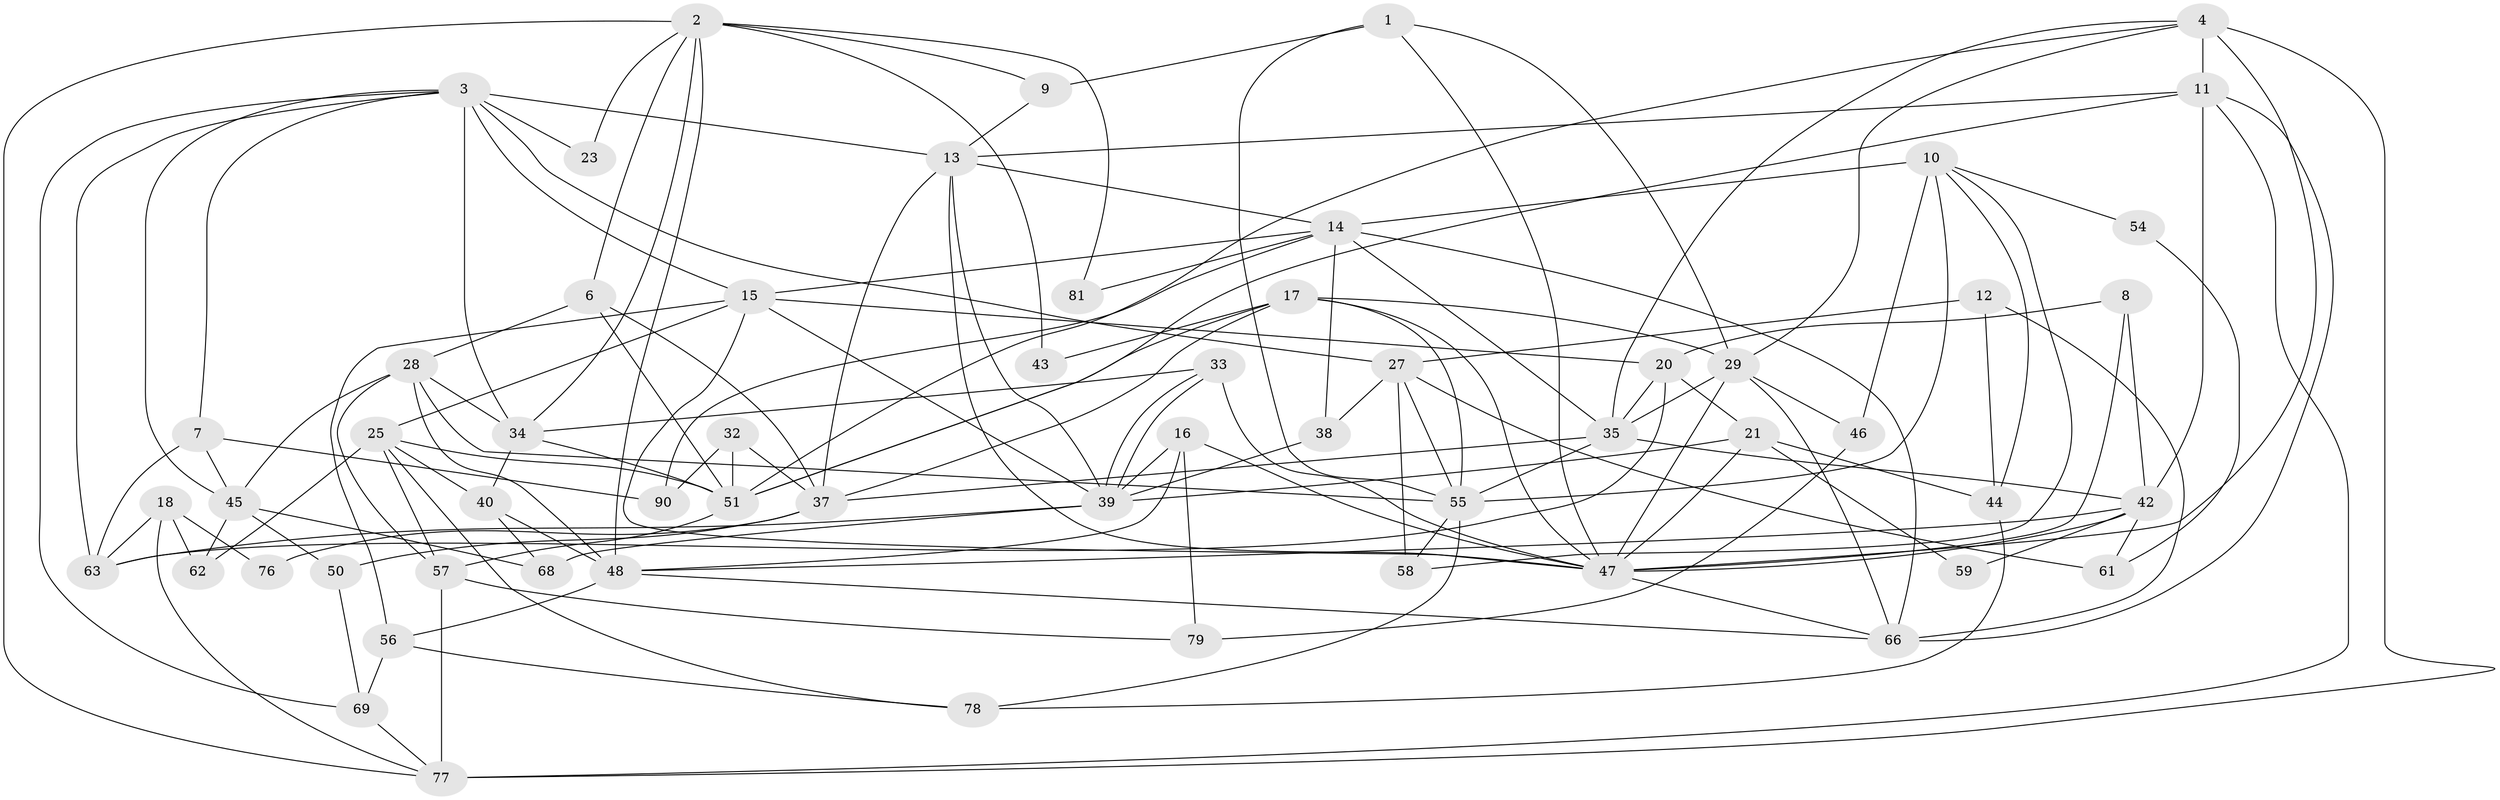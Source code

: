 // original degree distribution, {3: 0.25806451612903225, 4: 0.25806451612903225, 7: 0.053763440860215055, 5: 0.20430107526881722, 6: 0.08602150537634409, 2: 0.13978494623655913}
// Generated by graph-tools (version 1.1) at 2025/11/02/27/25 16:11:17]
// undirected, 59 vertices, 146 edges
graph export_dot {
graph [start="1"]
  node [color=gray90,style=filled];
  1 [super="+22"];
  2 [super="+49"];
  3 [super="+26"];
  4 [super="+5"];
  6;
  7;
  8;
  9 [super="+36"];
  10 [super="+83"];
  11 [super="+53"];
  12;
  13 [super="+31"];
  14 [super="+82"];
  15 [super="+30"];
  16;
  17 [super="+19"];
  18 [super="+24"];
  20 [super="+71"];
  21 [super="+84"];
  23;
  25 [super="+74"];
  27 [super="+67"];
  28 [super="+85"];
  29 [super="+64"];
  32;
  33;
  34 [super="+65"];
  35 [super="+41"];
  37 [super="+52"];
  38;
  39 [super="+80"];
  40 [super="+60"];
  42 [super="+87"];
  43;
  44 [super="+89"];
  45 [super="+75"];
  46;
  47 [super="+72"];
  48 [super="+93"];
  50;
  51 [super="+91"];
  54;
  55 [super="+73"];
  56 [super="+86"];
  57 [super="+70"];
  58;
  59;
  61 [super="+88"];
  62;
  63;
  66;
  68;
  69;
  76;
  77 [super="+92"];
  78;
  79;
  81;
  90;
  1 -- 47;
  1 -- 55;
  1 -- 29;
  1 -- 9;
  2 -- 43;
  2 -- 48;
  2 -- 9;
  2 -- 81;
  2 -- 34;
  2 -- 6;
  2 -- 23;
  2 -- 77;
  3 -- 15;
  3 -- 7;
  3 -- 63;
  3 -- 69;
  3 -- 27;
  3 -- 34;
  3 -- 45;
  3 -- 13;
  3 -- 23;
  4 -- 77 [weight=2];
  4 -- 51;
  4 -- 11 [weight=2];
  4 -- 35;
  4 -- 29;
  4 -- 47;
  6 -- 37;
  6 -- 51;
  6 -- 28;
  7 -- 63;
  7 -- 90;
  7 -- 45;
  8 -- 42;
  8 -- 20;
  8 -- 47;
  9 -- 13;
  10 -- 46 [weight=2];
  10 -- 58;
  10 -- 55 [weight=2];
  10 -- 54;
  10 -- 14;
  10 -- 44;
  11 -- 13;
  11 -- 66;
  11 -- 77;
  11 -- 51;
  11 -- 42;
  12 -- 66;
  12 -- 27;
  12 -- 44;
  13 -- 14;
  13 -- 39;
  13 -- 37;
  13 -- 47;
  14 -- 66;
  14 -- 38;
  14 -- 81;
  14 -- 90;
  14 -- 35;
  14 -- 15;
  15 -- 20;
  15 -- 25;
  15 -- 56;
  15 -- 39;
  15 -- 47;
  16 -- 79;
  16 -- 39;
  16 -- 48;
  16 -- 47;
  17 -- 55;
  17 -- 29;
  17 -- 43;
  17 -- 37;
  17 -- 47;
  17 -- 51;
  18 -- 63;
  18 -- 76;
  18 -- 62;
  18 -- 77;
  20 -- 21;
  20 -- 63;
  20 -- 35;
  21 -- 39;
  21 -- 44;
  21 -- 59;
  21 -- 47;
  25 -- 40;
  25 -- 51;
  25 -- 78;
  25 -- 62;
  25 -- 57;
  27 -- 38;
  27 -- 58;
  27 -- 61 [weight=2];
  27 -- 55;
  28 -- 34;
  28 -- 45;
  28 -- 48;
  28 -- 55;
  28 -- 57;
  29 -- 46;
  29 -- 35;
  29 -- 66;
  29 -- 47;
  32 -- 90;
  32 -- 51;
  32 -- 37;
  33 -- 39;
  33 -- 39;
  33 -- 34;
  33 -- 47;
  34 -- 40;
  34 -- 51;
  35 -- 37;
  35 -- 55;
  35 -- 42;
  37 -- 50;
  37 -- 76;
  38 -- 39;
  39 -- 68;
  39 -- 63;
  40 -- 68;
  40 -- 48;
  42 -- 47;
  42 -- 59;
  42 -- 61;
  42 -- 48;
  44 -- 78;
  45 -- 50;
  45 -- 68;
  45 -- 62;
  46 -- 79;
  47 -- 66;
  48 -- 56;
  48 -- 66;
  50 -- 69;
  51 -- 57;
  54 -- 61;
  55 -- 58;
  55 -- 78;
  56 -- 78;
  56 -- 69;
  57 -- 79;
  57 -- 77;
  69 -- 77;
}
